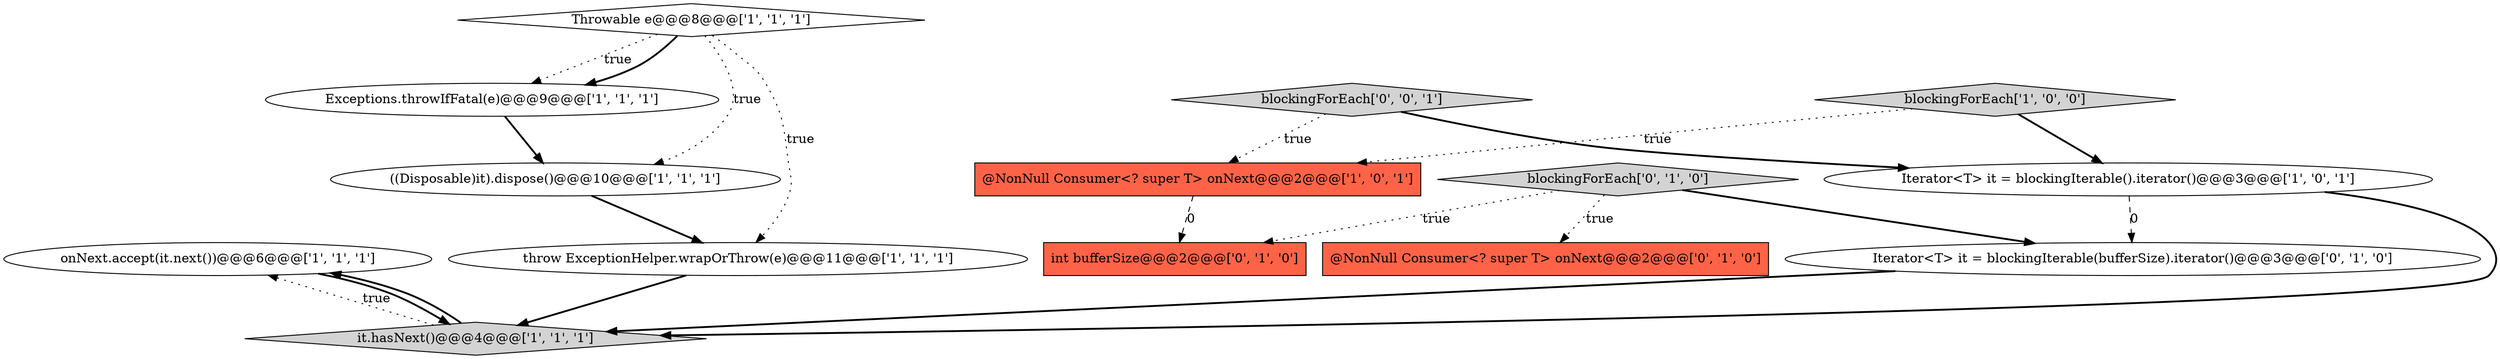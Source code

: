 digraph {
5 [style = filled, label = "onNext.accept(it.next())@@@6@@@['1', '1', '1']", fillcolor = white, shape = ellipse image = "AAA0AAABBB1BBB"];
4 [style = filled, label = "throw ExceptionHelper.wrapOrThrow(e)@@@11@@@['1', '1', '1']", fillcolor = white, shape = ellipse image = "AAA0AAABBB1BBB"];
7 [style = filled, label = "Iterator<T> it = blockingIterable().iterator()@@@3@@@['1', '0', '1']", fillcolor = white, shape = ellipse image = "AAA0AAABBB1BBB"];
3 [style = filled, label = "((Disposable)it).dispose()@@@10@@@['1', '1', '1']", fillcolor = white, shape = ellipse image = "AAA0AAABBB1BBB"];
9 [style = filled, label = "blockingForEach['0', '1', '0']", fillcolor = lightgray, shape = diamond image = "AAA0AAABBB2BBB"];
2 [style = filled, label = "Throwable e@@@8@@@['1', '1', '1']", fillcolor = white, shape = diamond image = "AAA0AAABBB1BBB"];
11 [style = filled, label = "int bufferSize@@@2@@@['0', '1', '0']", fillcolor = tomato, shape = box image = "AAA1AAABBB2BBB"];
6 [style = filled, label = "it.hasNext()@@@4@@@['1', '1', '1']", fillcolor = lightgray, shape = diamond image = "AAA0AAABBB1BBB"];
0 [style = filled, label = "@NonNull Consumer<? super T> onNext@@@2@@@['1', '0', '1']", fillcolor = tomato, shape = box image = "AAA0AAABBB1BBB"];
1 [style = filled, label = "Exceptions.throwIfFatal(e)@@@9@@@['1', '1', '1']", fillcolor = white, shape = ellipse image = "AAA0AAABBB1BBB"];
10 [style = filled, label = "@NonNull Consumer<? super T> onNext@@@2@@@['0', '1', '0']", fillcolor = tomato, shape = box image = "AAA0AAABBB2BBB"];
8 [style = filled, label = "blockingForEach['1', '0', '0']", fillcolor = lightgray, shape = diamond image = "AAA0AAABBB1BBB"];
13 [style = filled, label = "blockingForEach['0', '0', '1']", fillcolor = lightgray, shape = diamond image = "AAA0AAABBB3BBB"];
12 [style = filled, label = "Iterator<T> it = blockingIterable(bufferSize).iterator()@@@3@@@['0', '1', '0']", fillcolor = white, shape = ellipse image = "AAA1AAABBB2BBB"];
4->6 [style = bold, label=""];
2->3 [style = dotted, label="true"];
13->7 [style = bold, label=""];
2->4 [style = dotted, label="true"];
9->11 [style = dotted, label="true"];
7->6 [style = bold, label=""];
9->10 [style = dotted, label="true"];
2->1 [style = dotted, label="true"];
6->5 [style = dotted, label="true"];
1->3 [style = bold, label=""];
0->11 [style = dashed, label="0"];
2->1 [style = bold, label=""];
13->0 [style = dotted, label="true"];
7->12 [style = dashed, label="0"];
6->5 [style = bold, label=""];
8->0 [style = dotted, label="true"];
8->7 [style = bold, label=""];
3->4 [style = bold, label=""];
5->6 [style = bold, label=""];
12->6 [style = bold, label=""];
9->12 [style = bold, label=""];
}
